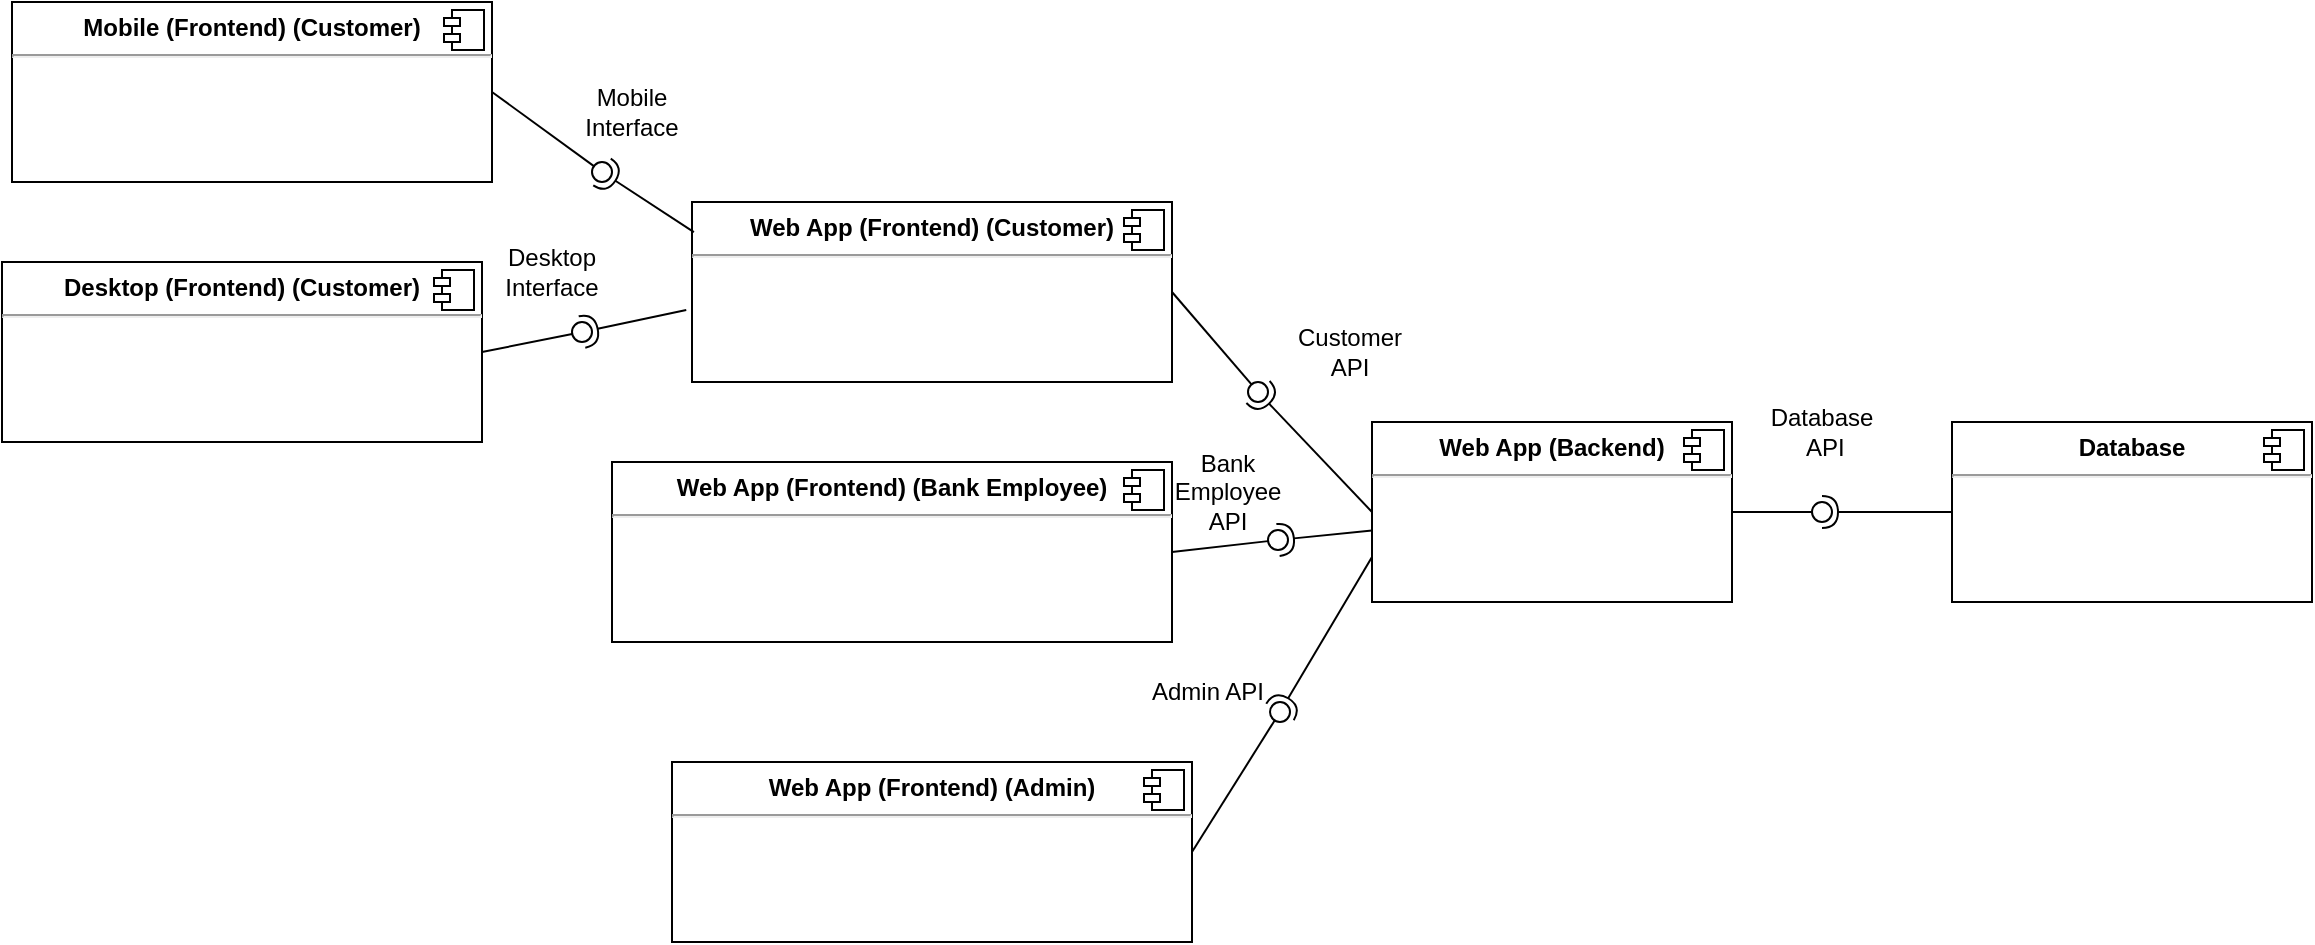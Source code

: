 <mxfile version="21.2.9" type="github">
  <diagram name="Page-1" id="ixMEZ7nuK4jQSt1pwfST">
    <mxGraphModel dx="1900" dy="566" grid="1" gridSize="10" guides="1" tooltips="1" connect="1" arrows="1" fold="1" page="1" pageScale="1" pageWidth="850" pageHeight="1100" math="0" shadow="0">
      <root>
        <mxCell id="0" />
        <mxCell id="1" parent="0" />
        <mxCell id="bZ2RwvnJ7xoV5t2617Fk-2" value="&lt;p style=&quot;margin:0px;margin-top:6px;text-align:center;&quot;&gt;&lt;b&gt;Database&lt;/b&gt;&lt;br&gt;&lt;/p&gt;&lt;hr&gt;" style="align=left;overflow=fill;html=1;dropTarget=0;whiteSpace=wrap;" parent="1" vertex="1">
          <mxGeometry x="445" y="510" width="180" height="90" as="geometry" />
        </mxCell>
        <mxCell id="bZ2RwvnJ7xoV5t2617Fk-3" value="" style="shape=component;jettyWidth=8;jettyHeight=4;" parent="bZ2RwvnJ7xoV5t2617Fk-2" vertex="1">
          <mxGeometry x="1" width="20" height="20" relative="1" as="geometry">
            <mxPoint x="-24" y="4" as="offset" />
          </mxGeometry>
        </mxCell>
        <mxCell id="bZ2RwvnJ7xoV5t2617Fk-4" value="&lt;p style=&quot;margin:0px;margin-top:6px;text-align:center;&quot;&gt;&lt;b&gt;Web App (Frontend) (Customer)&lt;/b&gt;&lt;br&gt;&lt;/p&gt;&lt;hr&gt;&lt;p style=&quot;margin:0px;margin-left:8px;&quot;&gt;&lt;br&gt;&lt;/p&gt;" style="align=left;overflow=fill;html=1;dropTarget=0;whiteSpace=wrap;" parent="1" vertex="1">
          <mxGeometry x="-185" y="400" width="240" height="90" as="geometry" />
        </mxCell>
        <mxCell id="bZ2RwvnJ7xoV5t2617Fk-5" value="" style="shape=component;jettyWidth=8;jettyHeight=4;" parent="bZ2RwvnJ7xoV5t2617Fk-4" vertex="1">
          <mxGeometry x="1" width="20" height="20" relative="1" as="geometry">
            <mxPoint x="-24" y="4" as="offset" />
          </mxGeometry>
        </mxCell>
        <mxCell id="bZ2RwvnJ7xoV5t2617Fk-6" value="&lt;p style=&quot;margin:0px;margin-top:6px;text-align:center;&quot;&gt;&lt;b&gt;Web App (Backend)&lt;br&gt;&lt;/b&gt;&lt;/p&gt;&lt;hr&gt;" style="align=left;overflow=fill;html=1;dropTarget=0;whiteSpace=wrap;" parent="1" vertex="1">
          <mxGeometry x="155" y="510" width="180" height="90" as="geometry" />
        </mxCell>
        <mxCell id="bZ2RwvnJ7xoV5t2617Fk-7" value="" style="shape=component;jettyWidth=8;jettyHeight=4;" parent="bZ2RwvnJ7xoV5t2617Fk-6" vertex="1">
          <mxGeometry x="1" width="20" height="20" relative="1" as="geometry">
            <mxPoint x="-24" y="4" as="offset" />
          </mxGeometry>
        </mxCell>
        <mxCell id="bZ2RwvnJ7xoV5t2617Fk-14" value="" style="rounded=0;orthogonalLoop=1;jettySize=auto;html=1;endArrow=none;endFill=0;sketch=0;sourcePerimeterSpacing=0;targetPerimeterSpacing=0;exitX=1;exitY=0.5;exitDx=0;exitDy=0;" parent="1" source="bZ2RwvnJ7xoV5t2617Fk-6" target="bZ2RwvnJ7xoV5t2617Fk-16" edge="1">
          <mxGeometry relative="1" as="geometry">
            <mxPoint x="345" y="555" as="sourcePoint" />
          </mxGeometry>
        </mxCell>
        <mxCell id="bZ2RwvnJ7xoV5t2617Fk-15" value="" style="rounded=0;orthogonalLoop=1;jettySize=auto;html=1;endArrow=halfCircle;endFill=0;entryX=0.5;entryY=0.5;endSize=6;strokeWidth=1;sketch=0;exitX=0;exitY=0.5;exitDx=0;exitDy=0;" parent="1" source="bZ2RwvnJ7xoV5t2617Fk-2" target="bZ2RwvnJ7xoV5t2617Fk-16" edge="1">
          <mxGeometry relative="1" as="geometry">
            <mxPoint x="385" y="555" as="sourcePoint" />
          </mxGeometry>
        </mxCell>
        <mxCell id="bZ2RwvnJ7xoV5t2617Fk-16" value="" style="ellipse;whiteSpace=wrap;html=1;align=center;aspect=fixed;resizable=0;points=[];outlineConnect=0;sketch=0;" parent="1" vertex="1">
          <mxGeometry x="375" y="550" width="10" height="10" as="geometry" />
        </mxCell>
        <mxCell id="bZ2RwvnJ7xoV5t2617Fk-17" value="" style="rounded=0;orthogonalLoop=1;jettySize=auto;html=1;endArrow=none;endFill=0;sketch=0;sourcePerimeterSpacing=0;targetPerimeterSpacing=0;exitX=1;exitY=0.5;exitDx=0;exitDy=0;" parent="1" source="bZ2RwvnJ7xoV5t2617Fk-4" target="bZ2RwvnJ7xoV5t2617Fk-19" edge="1">
          <mxGeometry relative="1" as="geometry">
            <mxPoint x="99" y="445" as="sourcePoint" />
          </mxGeometry>
        </mxCell>
        <mxCell id="bZ2RwvnJ7xoV5t2617Fk-18" value="" style="rounded=0;orthogonalLoop=1;jettySize=auto;html=1;endArrow=halfCircle;endFill=0;entryX=0.5;entryY=0.5;endSize=6;strokeWidth=1;sketch=0;exitX=0;exitY=0.5;exitDx=0;exitDy=0;" parent="1" source="bZ2RwvnJ7xoV5t2617Fk-6" target="bZ2RwvnJ7xoV5t2617Fk-19" edge="1">
          <mxGeometry relative="1" as="geometry">
            <mxPoint x="129" y="555" as="sourcePoint" />
          </mxGeometry>
        </mxCell>
        <mxCell id="bZ2RwvnJ7xoV5t2617Fk-19" value="" style="ellipse;whiteSpace=wrap;html=1;align=center;aspect=fixed;resizable=0;points=[];outlineConnect=0;sketch=0;" parent="1" vertex="1">
          <mxGeometry x="93" y="490" width="10" height="10" as="geometry" />
        </mxCell>
        <mxCell id="bZ2RwvnJ7xoV5t2617Fk-23" value="&lt;p style=&quot;margin:0px;margin-top:6px;text-align:center;&quot;&gt;&lt;b&gt;Web App (Frontend) (Bank Employee)&lt;/b&gt;&lt;/p&gt;&lt;hr&gt;" style="align=left;overflow=fill;html=1;dropTarget=0;whiteSpace=wrap;" parent="1" vertex="1">
          <mxGeometry x="-225" y="530" width="280" height="90" as="geometry" />
        </mxCell>
        <mxCell id="bZ2RwvnJ7xoV5t2617Fk-24" value="" style="shape=component;jettyWidth=8;jettyHeight=4;" parent="bZ2RwvnJ7xoV5t2617Fk-23" vertex="1">
          <mxGeometry x="1" width="20" height="20" relative="1" as="geometry">
            <mxPoint x="-24" y="4" as="offset" />
          </mxGeometry>
        </mxCell>
        <mxCell id="bZ2RwvnJ7xoV5t2617Fk-26" value="&lt;p style=&quot;margin:0px;margin-top:6px;text-align:center;&quot;&gt;&lt;b&gt;Web App (Frontend) (Admin)&lt;/b&gt;&lt;/p&gt;&lt;p style=&quot;margin:0px;margin-top:6px;text-align:center;&quot;&gt;&lt;/p&gt;&lt;hr&gt;" style="align=left;overflow=fill;html=1;dropTarget=0;whiteSpace=wrap;" parent="1" vertex="1">
          <mxGeometry x="-195" y="680" width="260" height="90" as="geometry" />
        </mxCell>
        <mxCell id="bZ2RwvnJ7xoV5t2617Fk-27" value="" style="shape=component;jettyWidth=8;jettyHeight=4;" parent="bZ2RwvnJ7xoV5t2617Fk-26" vertex="1">
          <mxGeometry x="1" width="20" height="20" relative="1" as="geometry">
            <mxPoint x="-24" y="4" as="offset" />
          </mxGeometry>
        </mxCell>
        <mxCell id="bZ2RwvnJ7xoV5t2617Fk-28" value="" style="rounded=0;orthogonalLoop=1;jettySize=auto;html=1;endArrow=none;endFill=0;sketch=0;sourcePerimeterSpacing=0;targetPerimeterSpacing=0;exitX=1;exitY=0.5;exitDx=0;exitDy=0;" parent="1" source="bZ2RwvnJ7xoV5t2617Fk-26" target="bZ2RwvnJ7xoV5t2617Fk-30" edge="1">
          <mxGeometry relative="1" as="geometry">
            <mxPoint x="105" y="712" as="sourcePoint" />
          </mxGeometry>
        </mxCell>
        <mxCell id="bZ2RwvnJ7xoV5t2617Fk-29" value="" style="rounded=0;orthogonalLoop=1;jettySize=auto;html=1;endArrow=halfCircle;endFill=0;entryX=0.5;entryY=0.5;endSize=6;strokeWidth=1;sketch=0;exitX=0;exitY=0.75;exitDx=0;exitDy=0;" parent="1" source="bZ2RwvnJ7xoV5t2617Fk-6" target="bZ2RwvnJ7xoV5t2617Fk-30" edge="1">
          <mxGeometry relative="1" as="geometry">
            <mxPoint x="145" y="712" as="sourcePoint" />
          </mxGeometry>
        </mxCell>
        <mxCell id="bZ2RwvnJ7xoV5t2617Fk-30" value="" style="ellipse;whiteSpace=wrap;html=1;align=center;aspect=fixed;resizable=0;points=[];outlineConnect=0;sketch=0;" parent="1" vertex="1">
          <mxGeometry x="104" y="650" width="10" height="10" as="geometry" />
        </mxCell>
        <mxCell id="bZ2RwvnJ7xoV5t2617Fk-31" value="" style="rounded=0;orthogonalLoop=1;jettySize=auto;html=1;endArrow=none;endFill=0;sketch=0;sourcePerimeterSpacing=0;targetPerimeterSpacing=0;exitX=1;exitY=0.5;exitDx=0;exitDy=0;" parent="1" source="bZ2RwvnJ7xoV5t2617Fk-23" target="bZ2RwvnJ7xoV5t2617Fk-33" edge="1">
          <mxGeometry relative="1" as="geometry">
            <mxPoint x="88" y="569" as="sourcePoint" />
          </mxGeometry>
        </mxCell>
        <mxCell id="bZ2RwvnJ7xoV5t2617Fk-32" value="" style="rounded=0;orthogonalLoop=1;jettySize=auto;html=1;endArrow=halfCircle;endFill=0;entryX=0.5;entryY=0.5;endSize=6;strokeWidth=1;sketch=0;" parent="1" source="bZ2RwvnJ7xoV5t2617Fk-6" target="bZ2RwvnJ7xoV5t2617Fk-33" edge="1">
          <mxGeometry relative="1" as="geometry">
            <mxPoint x="128" y="569" as="sourcePoint" />
          </mxGeometry>
        </mxCell>
        <mxCell id="bZ2RwvnJ7xoV5t2617Fk-33" value="" style="ellipse;whiteSpace=wrap;html=1;align=center;aspect=fixed;resizable=0;points=[];outlineConnect=0;sketch=0;" parent="1" vertex="1">
          <mxGeometry x="103" y="564" width="10" height="10" as="geometry" />
        </mxCell>
        <mxCell id="SaeakAn9QNTaFuOmnruh-1" value="&lt;p style=&quot;margin:0px;margin-top:6px;text-align:center;&quot;&gt;&lt;b&gt;Mobile (Frontend) (Customer)&lt;/b&gt;&lt;br&gt;&lt;/p&gt;&lt;hr&gt;&lt;p style=&quot;margin:0px;margin-left:8px;&quot;&gt;&lt;br&gt;&lt;/p&gt;" style="align=left;overflow=fill;html=1;dropTarget=0;whiteSpace=wrap;" vertex="1" parent="1">
          <mxGeometry x="-525" y="300" width="240" height="90" as="geometry" />
        </mxCell>
        <mxCell id="SaeakAn9QNTaFuOmnruh-2" value="" style="shape=component;jettyWidth=8;jettyHeight=4;" vertex="1" parent="SaeakAn9QNTaFuOmnruh-1">
          <mxGeometry x="1" width="20" height="20" relative="1" as="geometry">
            <mxPoint x="-24" y="4" as="offset" />
          </mxGeometry>
        </mxCell>
        <mxCell id="SaeakAn9QNTaFuOmnruh-3" value="&lt;p style=&quot;margin:0px;margin-top:6px;text-align:center;&quot;&gt;&lt;b&gt;Desktop (Frontend) (Customer)&lt;/b&gt;&lt;br&gt;&lt;/p&gt;&lt;hr&gt;&lt;p style=&quot;margin:0px;margin-left:8px;&quot;&gt;&lt;br&gt;&lt;/p&gt;" style="align=left;overflow=fill;html=1;dropTarget=0;whiteSpace=wrap;" vertex="1" parent="1">
          <mxGeometry x="-530" y="430" width="240" height="90" as="geometry" />
        </mxCell>
        <mxCell id="SaeakAn9QNTaFuOmnruh-4" value="" style="shape=component;jettyWidth=8;jettyHeight=4;" vertex="1" parent="SaeakAn9QNTaFuOmnruh-3">
          <mxGeometry x="1" width="20" height="20" relative="1" as="geometry">
            <mxPoint x="-24" y="4" as="offset" />
          </mxGeometry>
        </mxCell>
        <mxCell id="SaeakAn9QNTaFuOmnruh-5" value="" style="rounded=0;orthogonalLoop=1;jettySize=auto;html=1;endArrow=none;endFill=0;sketch=0;sourcePerimeterSpacing=0;targetPerimeterSpacing=0;exitX=1;exitY=0.5;exitDx=0;exitDy=0;" edge="1" target="SaeakAn9QNTaFuOmnruh-7" parent="1" source="SaeakAn9QNTaFuOmnruh-3">
          <mxGeometry relative="1" as="geometry">
            <mxPoint x="-253" y="478" as="sourcePoint" />
          </mxGeometry>
        </mxCell>
        <mxCell id="SaeakAn9QNTaFuOmnruh-6" value="" style="rounded=0;orthogonalLoop=1;jettySize=auto;html=1;endArrow=halfCircle;endFill=0;entryX=0.5;entryY=0.5;endSize=6;strokeWidth=1;sketch=0;exitX=-0.012;exitY=0.6;exitDx=0;exitDy=0;exitPerimeter=0;" edge="1" target="SaeakAn9QNTaFuOmnruh-7" parent="1" source="bZ2RwvnJ7xoV5t2617Fk-4">
          <mxGeometry relative="1" as="geometry">
            <mxPoint x="-213" y="478" as="sourcePoint" />
          </mxGeometry>
        </mxCell>
        <mxCell id="SaeakAn9QNTaFuOmnruh-7" value="" style="ellipse;whiteSpace=wrap;html=1;align=center;aspect=fixed;resizable=0;points=[];outlineConnect=0;sketch=0;" vertex="1" parent="1">
          <mxGeometry x="-245" y="460" width="10" height="10" as="geometry" />
        </mxCell>
        <mxCell id="SaeakAn9QNTaFuOmnruh-8" value="" style="rounded=0;orthogonalLoop=1;jettySize=auto;html=1;endArrow=none;endFill=0;sketch=0;sourcePerimeterSpacing=0;targetPerimeterSpacing=0;exitX=1;exitY=0.5;exitDx=0;exitDy=0;" edge="1" target="SaeakAn9QNTaFuOmnruh-10" parent="1" source="SaeakAn9QNTaFuOmnruh-1">
          <mxGeometry relative="1" as="geometry">
            <mxPoint x="-250" y="385" as="sourcePoint" />
          </mxGeometry>
        </mxCell>
        <mxCell id="SaeakAn9QNTaFuOmnruh-9" value="" style="rounded=0;orthogonalLoop=1;jettySize=auto;html=1;endArrow=halfCircle;endFill=0;entryX=0.5;entryY=0.5;endSize=6;strokeWidth=1;sketch=0;exitX=0.004;exitY=0.167;exitDx=0;exitDy=0;exitPerimeter=0;" edge="1" target="SaeakAn9QNTaFuOmnruh-10" parent="1" source="bZ2RwvnJ7xoV5t2617Fk-4">
          <mxGeometry relative="1" as="geometry">
            <mxPoint x="-210" y="385" as="sourcePoint" />
          </mxGeometry>
        </mxCell>
        <mxCell id="SaeakAn9QNTaFuOmnruh-10" value="" style="ellipse;whiteSpace=wrap;html=1;align=center;aspect=fixed;resizable=0;points=[];outlineConnect=0;sketch=0;" vertex="1" parent="1">
          <mxGeometry x="-235" y="380" width="10" height="10" as="geometry" />
        </mxCell>
        <mxCell id="SaeakAn9QNTaFuOmnruh-11" value="Mobile Interface" style="text;html=1;strokeColor=none;fillColor=none;align=center;verticalAlign=middle;whiteSpace=wrap;rounded=0;" vertex="1" parent="1">
          <mxGeometry x="-245" y="340" width="60" height="30" as="geometry" />
        </mxCell>
        <mxCell id="SaeakAn9QNTaFuOmnruh-13" value="Desktop Interface" style="text;html=1;strokeColor=none;fillColor=none;align=center;verticalAlign=middle;whiteSpace=wrap;rounded=0;" vertex="1" parent="1">
          <mxGeometry x="-285" y="420" width="60" height="30" as="geometry" />
        </mxCell>
        <mxCell id="SaeakAn9QNTaFuOmnruh-14" value="Customer API" style="text;html=1;strokeColor=none;fillColor=none;align=center;verticalAlign=middle;whiteSpace=wrap;rounded=0;" vertex="1" parent="1">
          <mxGeometry x="114" y="460" width="60" height="30" as="geometry" />
        </mxCell>
        <mxCell id="SaeakAn9QNTaFuOmnruh-15" value="Bank Employee API" style="text;html=1;strokeColor=none;fillColor=none;align=center;verticalAlign=middle;whiteSpace=wrap;rounded=0;" vertex="1" parent="1">
          <mxGeometry x="53" y="530" width="60" height="30" as="geometry" />
        </mxCell>
        <mxCell id="SaeakAn9QNTaFuOmnruh-16" value="Admin API" style="text;html=1;strokeColor=none;fillColor=none;align=center;verticalAlign=middle;whiteSpace=wrap;rounded=0;" vertex="1" parent="1">
          <mxGeometry x="43" y="630" width="60" height="30" as="geometry" />
        </mxCell>
        <mxCell id="SaeakAn9QNTaFuOmnruh-17" value="&lt;div&gt;Database&lt;/div&gt;&lt;div&gt;&amp;nbsp;API&lt;/div&gt;" style="text;html=1;strokeColor=none;fillColor=none;align=center;verticalAlign=middle;whiteSpace=wrap;rounded=0;" vertex="1" parent="1">
          <mxGeometry x="350" y="500" width="60" height="30" as="geometry" />
        </mxCell>
      </root>
    </mxGraphModel>
  </diagram>
</mxfile>
